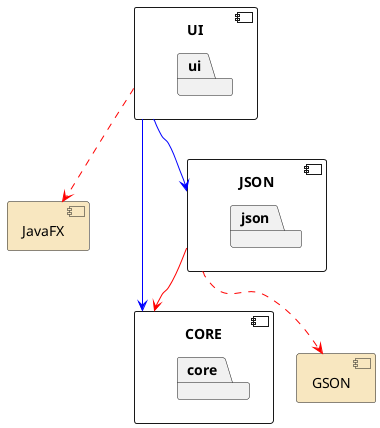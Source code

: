 @startuml
skinparam componentStyle uml2
component CORE {
   package "core" {
   }
}
component JSON {
   package "json" {
   }
}
component UI {
   package "ui" {
   }
}

component [GSON] #Strategy
component [JavaFX] #Strategy

UI -[#blue]-> CORE
UI -[#blue]-> JSON
JSON -[#red]-> CORE

UI .[#red].> [JavaFX]
JSON .[#red].> [GSON]


@enduml